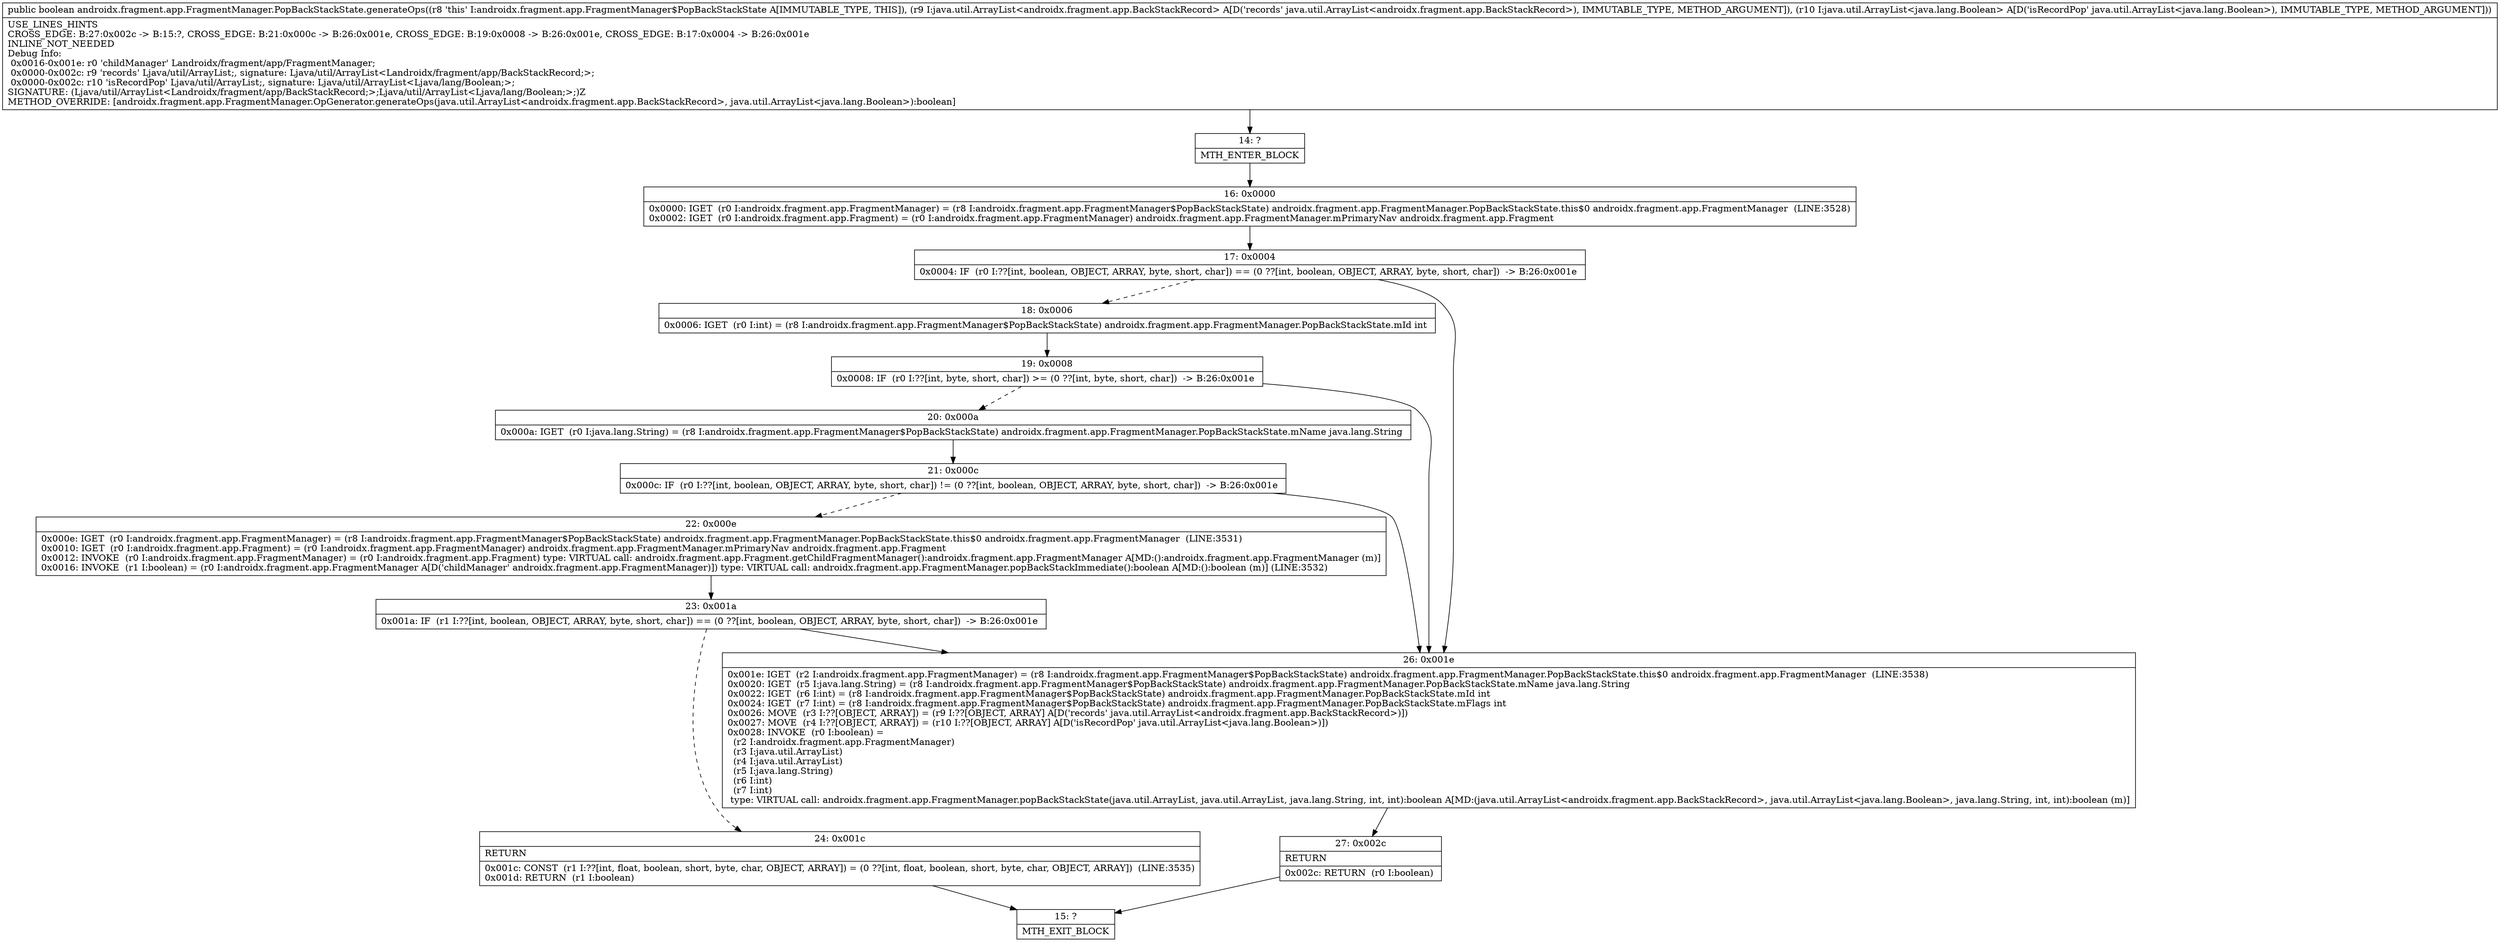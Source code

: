 digraph "CFG forandroidx.fragment.app.FragmentManager.PopBackStackState.generateOps(Ljava\/util\/ArrayList;Ljava\/util\/ArrayList;)Z" {
Node_14 [shape=record,label="{14\:\ ?|MTH_ENTER_BLOCK\l}"];
Node_16 [shape=record,label="{16\:\ 0x0000|0x0000: IGET  (r0 I:androidx.fragment.app.FragmentManager) = (r8 I:androidx.fragment.app.FragmentManager$PopBackStackState) androidx.fragment.app.FragmentManager.PopBackStackState.this$0 androidx.fragment.app.FragmentManager  (LINE:3528)\l0x0002: IGET  (r0 I:androidx.fragment.app.Fragment) = (r0 I:androidx.fragment.app.FragmentManager) androidx.fragment.app.FragmentManager.mPrimaryNav androidx.fragment.app.Fragment \l}"];
Node_17 [shape=record,label="{17\:\ 0x0004|0x0004: IF  (r0 I:??[int, boolean, OBJECT, ARRAY, byte, short, char]) == (0 ??[int, boolean, OBJECT, ARRAY, byte, short, char])  \-\> B:26:0x001e \l}"];
Node_18 [shape=record,label="{18\:\ 0x0006|0x0006: IGET  (r0 I:int) = (r8 I:androidx.fragment.app.FragmentManager$PopBackStackState) androidx.fragment.app.FragmentManager.PopBackStackState.mId int \l}"];
Node_19 [shape=record,label="{19\:\ 0x0008|0x0008: IF  (r0 I:??[int, byte, short, char]) \>= (0 ??[int, byte, short, char])  \-\> B:26:0x001e \l}"];
Node_20 [shape=record,label="{20\:\ 0x000a|0x000a: IGET  (r0 I:java.lang.String) = (r8 I:androidx.fragment.app.FragmentManager$PopBackStackState) androidx.fragment.app.FragmentManager.PopBackStackState.mName java.lang.String \l}"];
Node_21 [shape=record,label="{21\:\ 0x000c|0x000c: IF  (r0 I:??[int, boolean, OBJECT, ARRAY, byte, short, char]) != (0 ??[int, boolean, OBJECT, ARRAY, byte, short, char])  \-\> B:26:0x001e \l}"];
Node_22 [shape=record,label="{22\:\ 0x000e|0x000e: IGET  (r0 I:androidx.fragment.app.FragmentManager) = (r8 I:androidx.fragment.app.FragmentManager$PopBackStackState) androidx.fragment.app.FragmentManager.PopBackStackState.this$0 androidx.fragment.app.FragmentManager  (LINE:3531)\l0x0010: IGET  (r0 I:androidx.fragment.app.Fragment) = (r0 I:androidx.fragment.app.FragmentManager) androidx.fragment.app.FragmentManager.mPrimaryNav androidx.fragment.app.Fragment \l0x0012: INVOKE  (r0 I:androidx.fragment.app.FragmentManager) = (r0 I:androidx.fragment.app.Fragment) type: VIRTUAL call: androidx.fragment.app.Fragment.getChildFragmentManager():androidx.fragment.app.FragmentManager A[MD:():androidx.fragment.app.FragmentManager (m)]\l0x0016: INVOKE  (r1 I:boolean) = (r0 I:androidx.fragment.app.FragmentManager A[D('childManager' androidx.fragment.app.FragmentManager)]) type: VIRTUAL call: androidx.fragment.app.FragmentManager.popBackStackImmediate():boolean A[MD:():boolean (m)] (LINE:3532)\l}"];
Node_23 [shape=record,label="{23\:\ 0x001a|0x001a: IF  (r1 I:??[int, boolean, OBJECT, ARRAY, byte, short, char]) == (0 ??[int, boolean, OBJECT, ARRAY, byte, short, char])  \-\> B:26:0x001e \l}"];
Node_24 [shape=record,label="{24\:\ 0x001c|RETURN\l|0x001c: CONST  (r1 I:??[int, float, boolean, short, byte, char, OBJECT, ARRAY]) = (0 ??[int, float, boolean, short, byte, char, OBJECT, ARRAY])  (LINE:3535)\l0x001d: RETURN  (r1 I:boolean) \l}"];
Node_15 [shape=record,label="{15\:\ ?|MTH_EXIT_BLOCK\l}"];
Node_26 [shape=record,label="{26\:\ 0x001e|0x001e: IGET  (r2 I:androidx.fragment.app.FragmentManager) = (r8 I:androidx.fragment.app.FragmentManager$PopBackStackState) androidx.fragment.app.FragmentManager.PopBackStackState.this$0 androidx.fragment.app.FragmentManager  (LINE:3538)\l0x0020: IGET  (r5 I:java.lang.String) = (r8 I:androidx.fragment.app.FragmentManager$PopBackStackState) androidx.fragment.app.FragmentManager.PopBackStackState.mName java.lang.String \l0x0022: IGET  (r6 I:int) = (r8 I:androidx.fragment.app.FragmentManager$PopBackStackState) androidx.fragment.app.FragmentManager.PopBackStackState.mId int \l0x0024: IGET  (r7 I:int) = (r8 I:androidx.fragment.app.FragmentManager$PopBackStackState) androidx.fragment.app.FragmentManager.PopBackStackState.mFlags int \l0x0026: MOVE  (r3 I:??[OBJECT, ARRAY]) = (r9 I:??[OBJECT, ARRAY] A[D('records' java.util.ArrayList\<androidx.fragment.app.BackStackRecord\>)]) \l0x0027: MOVE  (r4 I:??[OBJECT, ARRAY]) = (r10 I:??[OBJECT, ARRAY] A[D('isRecordPop' java.util.ArrayList\<java.lang.Boolean\>)]) \l0x0028: INVOKE  (r0 I:boolean) = \l  (r2 I:androidx.fragment.app.FragmentManager)\l  (r3 I:java.util.ArrayList)\l  (r4 I:java.util.ArrayList)\l  (r5 I:java.lang.String)\l  (r6 I:int)\l  (r7 I:int)\l type: VIRTUAL call: androidx.fragment.app.FragmentManager.popBackStackState(java.util.ArrayList, java.util.ArrayList, java.lang.String, int, int):boolean A[MD:(java.util.ArrayList\<androidx.fragment.app.BackStackRecord\>, java.util.ArrayList\<java.lang.Boolean\>, java.lang.String, int, int):boolean (m)]\l}"];
Node_27 [shape=record,label="{27\:\ 0x002c|RETURN\l|0x002c: RETURN  (r0 I:boolean) \l}"];
MethodNode[shape=record,label="{public boolean androidx.fragment.app.FragmentManager.PopBackStackState.generateOps((r8 'this' I:androidx.fragment.app.FragmentManager$PopBackStackState A[IMMUTABLE_TYPE, THIS]), (r9 I:java.util.ArrayList\<androidx.fragment.app.BackStackRecord\> A[D('records' java.util.ArrayList\<androidx.fragment.app.BackStackRecord\>), IMMUTABLE_TYPE, METHOD_ARGUMENT]), (r10 I:java.util.ArrayList\<java.lang.Boolean\> A[D('isRecordPop' java.util.ArrayList\<java.lang.Boolean\>), IMMUTABLE_TYPE, METHOD_ARGUMENT]))  | USE_LINES_HINTS\lCROSS_EDGE: B:27:0x002c \-\> B:15:?, CROSS_EDGE: B:21:0x000c \-\> B:26:0x001e, CROSS_EDGE: B:19:0x0008 \-\> B:26:0x001e, CROSS_EDGE: B:17:0x0004 \-\> B:26:0x001e\lINLINE_NOT_NEEDED\lDebug Info:\l  0x0016\-0x001e: r0 'childManager' Landroidx\/fragment\/app\/FragmentManager;\l  0x0000\-0x002c: r9 'records' Ljava\/util\/ArrayList;, signature: Ljava\/util\/ArrayList\<Landroidx\/fragment\/app\/BackStackRecord;\>;\l  0x0000\-0x002c: r10 'isRecordPop' Ljava\/util\/ArrayList;, signature: Ljava\/util\/ArrayList\<Ljava\/lang\/Boolean;\>;\lSIGNATURE: (Ljava\/util\/ArrayList\<Landroidx\/fragment\/app\/BackStackRecord;\>;Ljava\/util\/ArrayList\<Ljava\/lang\/Boolean;\>;)Z\lMETHOD_OVERRIDE: [androidx.fragment.app.FragmentManager.OpGenerator.generateOps(java.util.ArrayList\<androidx.fragment.app.BackStackRecord\>, java.util.ArrayList\<java.lang.Boolean\>):boolean]\l}"];
MethodNode -> Node_14;Node_14 -> Node_16;
Node_16 -> Node_17;
Node_17 -> Node_18[style=dashed];
Node_17 -> Node_26;
Node_18 -> Node_19;
Node_19 -> Node_20[style=dashed];
Node_19 -> Node_26;
Node_20 -> Node_21;
Node_21 -> Node_22[style=dashed];
Node_21 -> Node_26;
Node_22 -> Node_23;
Node_23 -> Node_24[style=dashed];
Node_23 -> Node_26;
Node_24 -> Node_15;
Node_26 -> Node_27;
Node_27 -> Node_15;
}

